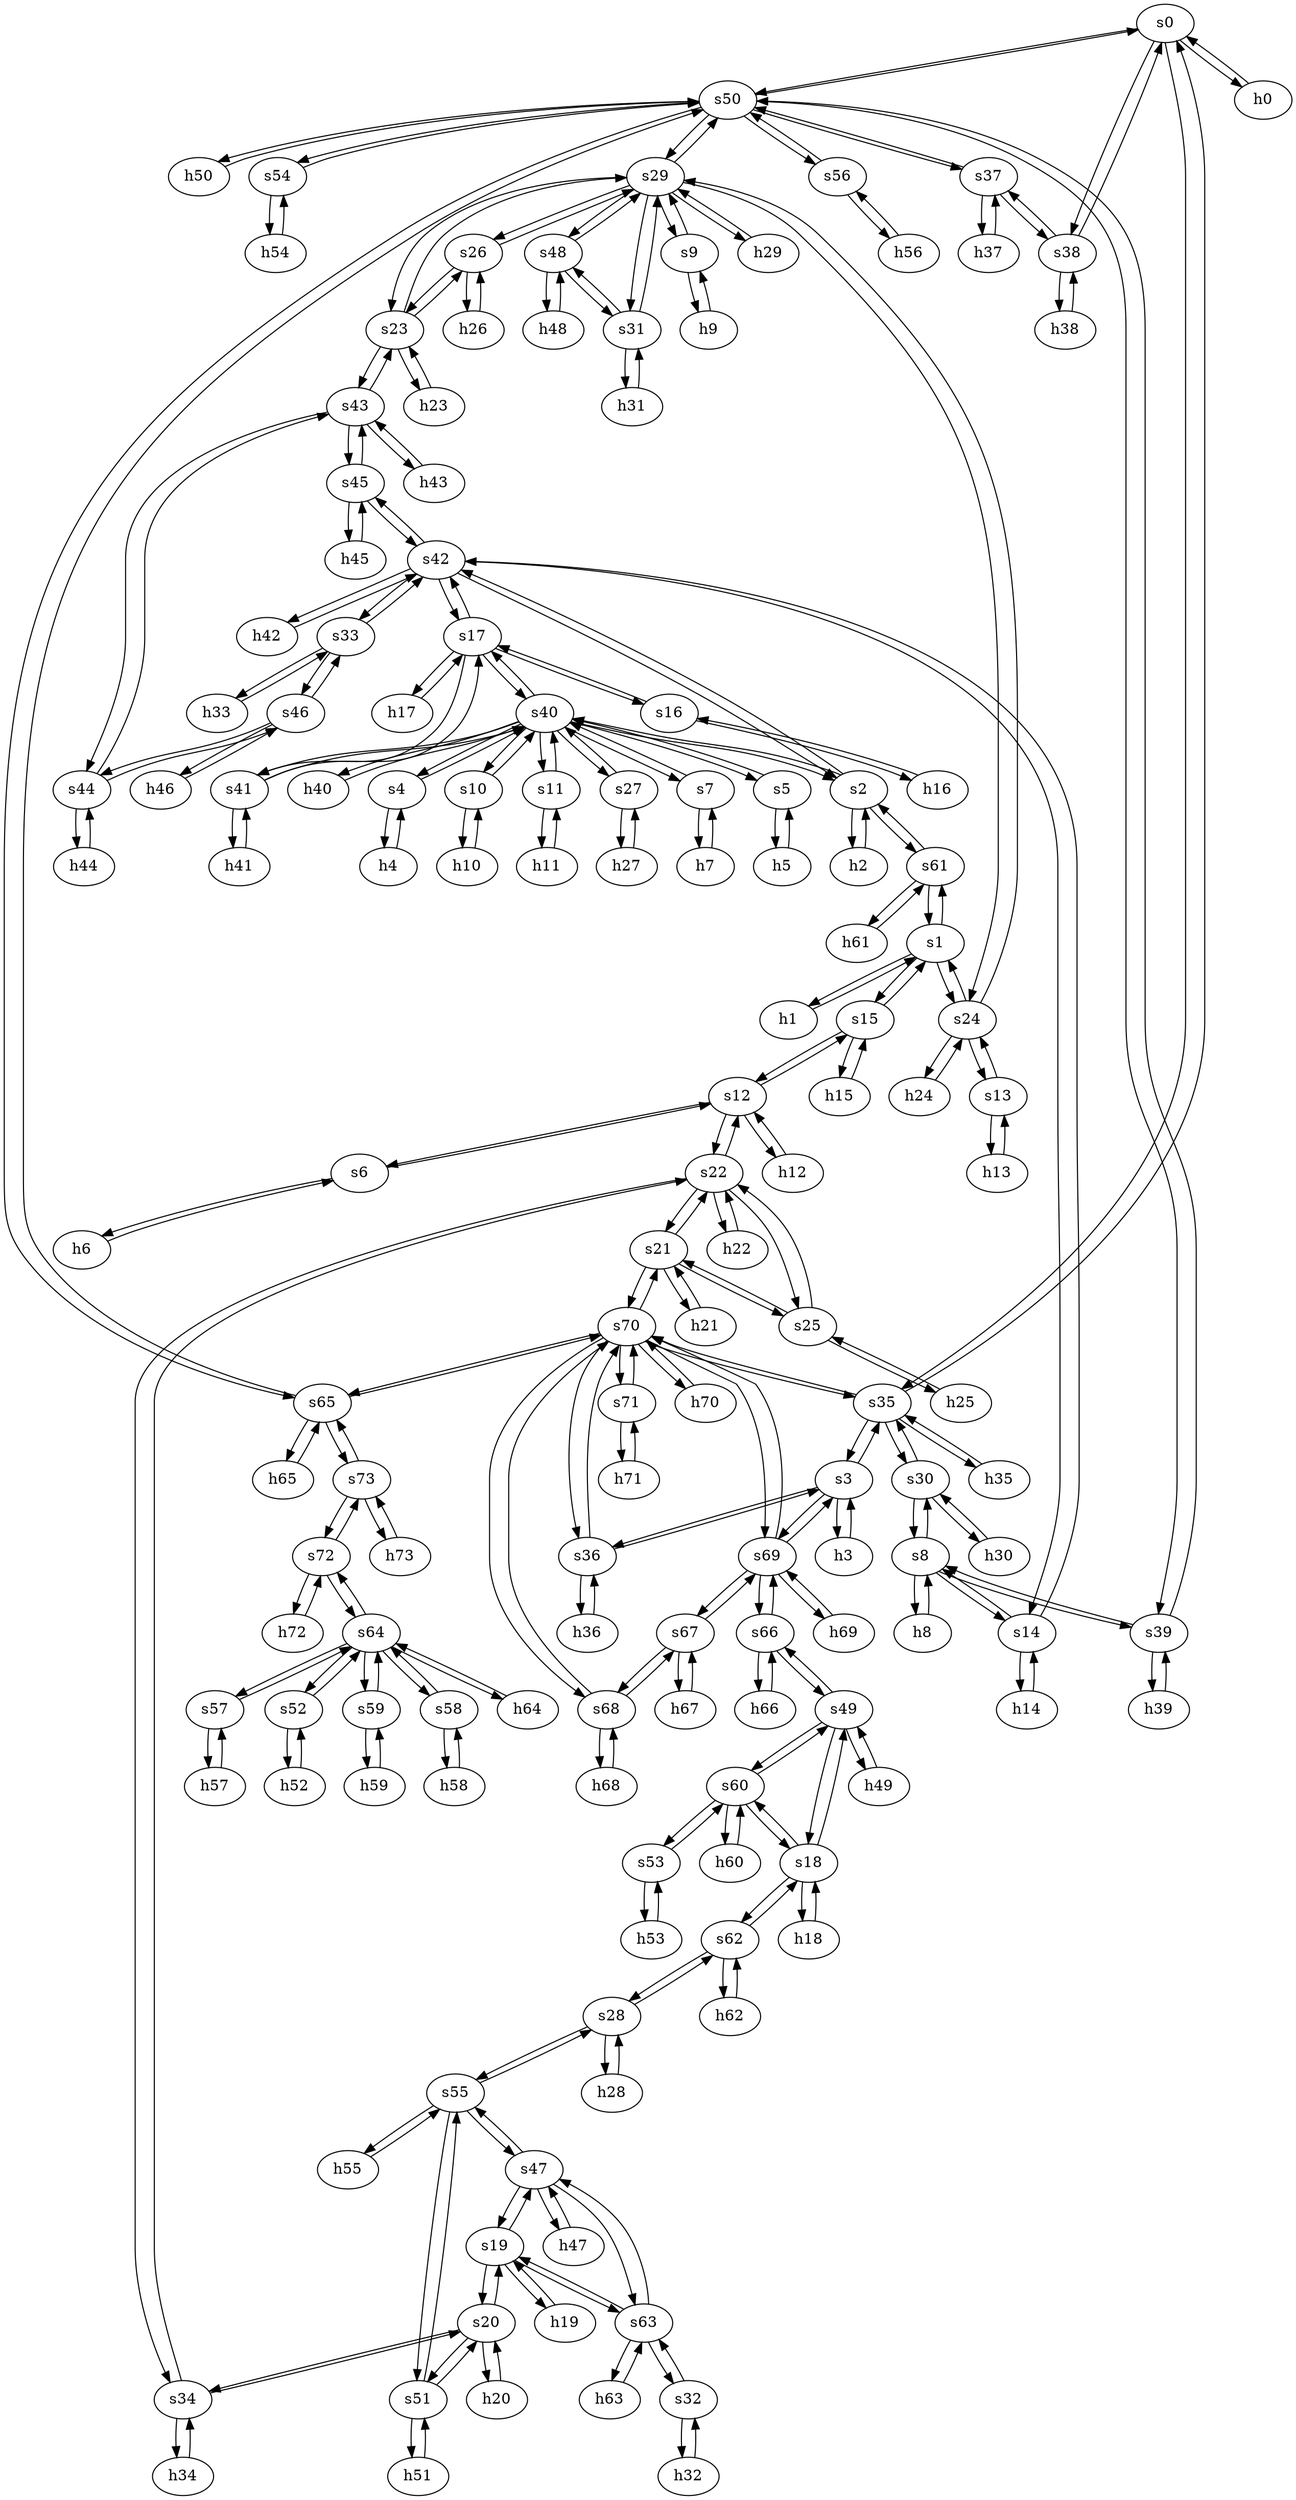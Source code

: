 strict digraph SWITCH {
	s0	 [id=0,
		type=switch];
	s50	 [id=50,
		type=switch];
	s0 -> s50	 [capacity="1Gbps",
		cost=1,
		dst_port=2,
		src_port=2];
	s35	 [id=35,
		type=switch];
	s0 -> s35	 [capacity="1Gbps",
		cost=1,
		dst_port=2,
		src_port=3];
	h0	 [ip="111.0.0.0",
		mac="00:00:00:00:0:0",
		type=host];
	s0 -> h0	 [capacity="1Gbps",
		cost=1,
		dst_port=1,
		src_port=1];
	s38	 [id=38,
		type=switch];
	s0 -> s38	 [capacity="1Gbps",
		cost=1,
		dst_port=2,
		src_port=4];
	s7	 [id=7,
		type=switch];
	h7	 [ip="111.0.7.7",
		mac="00:00:00:00:7:7",
		type=host];
	s7 -> h7	 [capacity="1Gbps",
		cost=1,
		dst_port=1,
		src_port=1];
	s40	 [id=40,
		type=switch];
	s7 -> s40	 [capacity="1Gbps",
		cost=1,
		dst_port=5,
		src_port=2];
	h20	 [ip="111.0.20.20",
		mac="00:00:00:00:20:20",
		type=host];
	s20	 [id=20,
		type=switch];
	h20 -> s20	 [capacity="1Gbps",
		cost=1,
		dst_port=1,
		src_port=1];
	h47	 [ip="111.0.47.47",
		mac="00:00:00:00:47:47",
		type=host];
	s47	 [id=47,
		type=switch];
	h47 -> s47	 [capacity="1Gbps",
		cost=1,
		dst_port=1,
		src_port=1];
	h46	 [ip="111.0.46.46",
		mac="00:00:00:00:46:46",
		type=host];
	s46	 [id=46,
		type=switch];
	h46 -> s46	 [capacity="1Gbps",
		cost=1,
		dst_port=1,
		src_port=1];
	h45	 [ip="111.0.45.45",
		mac="00:00:00:00:45:45",
		type=host];
	s45	 [id=45,
		type=switch];
	h45 -> s45	 [capacity="1Gbps",
		cost=1,
		dst_port=1,
		src_port=1];
	h44	 [ip="111.0.44.44",
		mac="00:00:00:00:44:44",
		type=host];
	s44	 [id=44,
		type=switch];
	h44 -> s44	 [capacity="1Gbps",
		cost=1,
		dst_port=1,
		src_port=1];
	h43	 [ip="111.0.43.43",
		mac="00:00:00:00:43:43",
		type=host];
	s43	 [id=43,
		type=switch];
	h43 -> s43	 [capacity="1Gbps",
		cost=1,
		dst_port=1,
		src_port=1];
	s5	 [id=5,
		type=switch];
	s5 -> s40	 [capacity="1Gbps",
		cost=1,
		dst_port=4,
		src_port=2];
	h5	 [ip="111.0.5.5",
		mac="00:00:00:00:5:5",
		type=host];
	s5 -> h5	 [capacity="1Gbps",
		cost=1,
		dst_port=1,
		src_port=1];
	h41	 [ip="111.0.41.41",
		mac="00:00:00:00:41:41",
		type=host];
	s41	 [id=41,
		type=switch];
	h41 -> s41	 [capacity="1Gbps",
		cost=1,
		dst_port=1,
		src_port=1];
	h40	 [ip="111.0.40.40",
		mac="00:00:00:00:40:40",
		type=host];
	h40 -> s40	 [capacity="1Gbps",
		cost=1,
		dst_port=1,
		src_port=1];
	s4	 [id=4,
		type=switch];
	s4 -> s40	 [capacity="1Gbps",
		cost=1,
		dst_port=3,
		src_port=2];
	h4	 [ip="111.0.4.4",
		mac="00:00:00:00:4:4",
		type=host];
	s4 -> h4	 [capacity="1Gbps",
		cost=1,
		dst_port=1,
		src_port=1];
	h49	 [ip="111.0.49.49",
		mac="00:00:00:00:49:49",
		type=host];
	s49	 [id=49,
		type=switch];
	h49 -> s49	 [capacity="1Gbps",
		cost=1,
		dst_port=1,
		src_port=1];
	h48	 [ip="111.0.48.48",
		mac="00:00:00:00:48:48",
		type=host];
	s48	 [id=48,
		type=switch];
	h48 -> s48	 [capacity="1Gbps",
		cost=1,
		dst_port=1,
		src_port=1];
	s57	 [id=57,
		type=switch];
	s64	 [id=64,
		type=switch];
	s57 -> s64	 [capacity="1Gbps",
		cost=1,
		dst_port=3,
		src_port=2];
	h57	 [ip="111.0.57.57",
		mac="00:00:00:00:57:57",
		type=host];
	s57 -> h57	 [capacity="1Gbps",
		cost=1,
		dst_port=1,
		src_port=1];
	s56	 [id=56,
		type=switch];
	s56 -> s50	 [capacity="1Gbps",
		cost=1,
		dst_port=8,
		src_port=2];
	h56	 [ip="111.0.56.56",
		mac="00:00:00:00:56:56",
		type=host];
	s56 -> h56	 [capacity="1Gbps",
		cost=1,
		dst_port=1,
		src_port=1];
	s55	 [id=55,
		type=switch];
	s55 -> s47	 [capacity="1Gbps",
		cost=1,
		dst_port=3,
		src_port=3];
	s51	 [id=51,
		type=switch];
	s55 -> s51	 [capacity="1Gbps",
		cost=1,
		dst_port=3,
		src_port=4];
	h55	 [ip="111.0.55.55",
		mac="00:00:00:00:55:55",
		type=host];
	s55 -> h55	 [capacity="1Gbps",
		cost=1,
		dst_port=1,
		src_port=1];
	s28	 [id=28,
		type=switch];
	s55 -> s28	 [capacity="1Gbps",
		cost=1,
		dst_port=3,
		src_port=2];
	s54	 [id=54,
		type=switch];
	s54 -> s50	 [capacity="1Gbps",
		cost=1,
		dst_port=7,
		src_port=2];
	h54	 [ip="111.0.54.54",
		mac="00:00:00:00:54:54",
		type=host];
	s54 -> h54	 [capacity="1Gbps",
		cost=1,
		dst_port=1,
		src_port=1];
	s53	 [id=53,
		type=switch];
	s60	 [id=60,
		type=switch];
	s53 -> s60	 [capacity="1Gbps",
		cost=1,
		dst_port=4,
		src_port=2];
	h53	 [ip="111.0.53.53",
		mac="00:00:00:00:53:53",
		type=host];
	s53 -> h53	 [capacity="1Gbps",
		cost=1,
		dst_port=1,
		src_port=1];
	s52	 [id=52,
		type=switch];
	s52 -> s64	 [capacity="1Gbps",
		cost=1,
		dst_port=2,
		src_port=2];
	h52	 [ip="111.0.52.52",
		mac="00:00:00:00:52:52",
		type=host];
	s52 -> h52	 [capacity="1Gbps",
		cost=1,
		dst_port=1,
		src_port=1];
	s51 -> s20	 [capacity="1Gbps",
		cost=1,
		dst_port=3,
		src_port=2];
	h51	 [ip="111.0.51.51",
		mac="00:00:00:00:51:51",
		type=host];
	s51 -> h51	 [capacity="1Gbps",
		cost=1,
		dst_port=1,
		src_port=1];
	s51 -> s55	 [capacity="1Gbps",
		cost=1,
		dst_port=4,
		src_port=3];
	s29	 [id=29,
		type=switch];
	s50 -> s29	 [capacity="1Gbps",
		cost=1,
		dst_port=7,
		src_port=3];
	h50	 [ip="111.0.50.50",
		mac="00:00:00:00:50:50",
		type=host];
	s50 -> h50	 [capacity="1Gbps",
		cost=1,
		dst_port=1,
		src_port=1];
	s65	 [id=65,
		type=switch];
	s50 -> s65	 [capacity="1Gbps",
		cost=1,
		dst_port=2,
		src_port=6];
	s39	 [id=39,
		type=switch];
	s50 -> s39	 [capacity="1Gbps",
		cost=1,
		dst_port=3,
		src_port=5];
	s50 -> s54	 [capacity="1Gbps",
		cost=1,
		dst_port=2,
		src_port=7];
	s37	 [id=37,
		type=switch];
	s50 -> s37	 [capacity="1Gbps",
		cost=1,
		dst_port=2,
		src_port=4];
	s50 -> s0	 [capacity="1Gbps",
		cost=1,
		dst_port=2,
		src_port=2];
	s50 -> s56	 [capacity="1Gbps",
		cost=1,
		dst_port=2,
		src_port=8];
	s59	 [id=59,
		type=switch];
	s59 -> s64	 [capacity="1Gbps",
		cost=1,
		dst_port=5,
		src_port=2];
	h59	 [ip="111.0.59.59",
		mac="00:00:00:00:59:59",
		type=host];
	s59 -> h59	 [capacity="1Gbps",
		cost=1,
		dst_port=1,
		src_port=1];
	s58	 [id=58,
		type=switch];
	s58 -> s64	 [capacity="1Gbps",
		cost=1,
		dst_port=4,
		src_port=2];
	h58	 [ip="111.0.58.58",
		mac="00:00:00:00:58:58",
		type=host];
	s58 -> h58	 [capacity="1Gbps",
		cost=1,
		dst_port=1,
		src_port=1];
	h54 -> s54	 [capacity="1Gbps",
		cost=1,
		dst_port=1,
		src_port=1];
	h55 -> s55	 [capacity="1Gbps",
		cost=1,
		dst_port=1,
		src_port=1];
	h56 -> s56	 [capacity="1Gbps",
		cost=1,
		dst_port=1,
		src_port=1];
	h57 -> s57	 [capacity="1Gbps",
		cost=1,
		dst_port=1,
		src_port=1];
	h50 -> s50	 [capacity="1Gbps",
		cost=1,
		dst_port=1,
		src_port=1];
	h51 -> s51	 [capacity="1Gbps",
		cost=1,
		dst_port=1,
		src_port=1];
	h52 -> s52	 [capacity="1Gbps",
		cost=1,
		dst_port=1,
		src_port=1];
	h53 -> s53	 [capacity="1Gbps",
		cost=1,
		dst_port=1,
		src_port=1];
	h58 -> s58	 [capacity="1Gbps",
		cost=1,
		dst_port=1,
		src_port=1];
	h59 -> s59	 [capacity="1Gbps",
		cost=1,
		dst_port=1,
		src_port=1];
	s44 -> h44	 [capacity="1Gbps",
		cost=1,
		dst_port=1,
		src_port=1];
	s44 -> s46	 [capacity="1Gbps",
		cost=1,
		dst_port=3,
		src_port=3];
	s44 -> s43	 [capacity="1Gbps",
		cost=1,
		dst_port=3,
		src_port=2];
	h24	 [ip="111.0.24.24",
		mac="00:00:00:00:24:24",
		type=host];
	s24	 [id=24,
		type=switch];
	h24 -> s24	 [capacity="1Gbps",
		cost=1,
		dst_port=1,
		src_port=1];
	s46 -> s44	 [capacity="1Gbps",
		cost=1,
		dst_port=3,
		src_port=3];
	s33	 [id=33,
		type=switch];
	s46 -> s33	 [capacity="1Gbps",
		cost=1,
		dst_port=3,
		src_port=2];
	s46 -> h46	 [capacity="1Gbps",
		cost=1,
		dst_port=1,
		src_port=1];
	s47 -> h47	 [capacity="1Gbps",
		cost=1,
		dst_port=1,
		src_port=1];
	s63	 [id=63,
		type=switch];
	s47 -> s63	 [capacity="1Gbps",
		cost=1,
		dst_port=4,
		src_port=4];
	s19	 [id=19,
		type=switch];
	s47 -> s19	 [capacity="1Gbps",
		cost=1,
		dst_port=4,
		src_port=2];
	s47 -> s55	 [capacity="1Gbps",
		cost=1,
		dst_port=3,
		src_port=3];
	s10	 [id=10,
		type=switch];
	s40 -> s10	 [capacity="1Gbps",
		cost=1,
		dst_port=2,
		src_port=6];
	s40 -> s4	 [capacity="1Gbps",
		cost=1,
		dst_port=2,
		src_port=3];
	s17	 [id=17,
		type=switch];
	s40 -> s17	 [capacity="1Gbps",
		cost=1,
		dst_port=3,
		src_port=8];
	s11	 [id=11,
		type=switch];
	s40 -> s11	 [capacity="1Gbps",
		cost=1,
		dst_port=2,
		src_port=7];
	s40 -> s5	 [capacity="1Gbps",
		cost=1,
		dst_port=2,
		src_port=4];
	s40 -> s41	 [capacity="1Gbps",
		cost=1,
		dst_port=3,
		src_port=10];
	s27	 [id=27,
		type=switch];
	s40 -> s27	 [capacity="1Gbps",
		cost=1,
		dst_port=2,
		src_port=9];
	s2	 [id=2,
		type=switch];
	s40 -> s2	 [capacity="1Gbps",
		cost=1,
		dst_port=2,
		src_port=2];
	s40 -> s7	 [capacity="1Gbps",
		cost=1,
		dst_port=2,
		src_port=5];
	s40 -> h40	 [capacity="1Gbps",
		cost=1,
		dst_port=1,
		src_port=1];
	s41 -> h41	 [capacity="1Gbps",
		cost=1,
		dst_port=1,
		src_port=1];
	s41 -> s17	 [capacity="1Gbps",
		cost=1,
		dst_port=5,
		src_port=2];
	s41 -> s40	 [capacity="1Gbps",
		cost=1,
		dst_port=10,
		src_port=3];
	s42	 [id=42,
		type=switch];
	s42 -> s33	 [capacity="1Gbps",
		cost=1,
		dst_port=2,
		src_port=5];
	s42 -> s45	 [capacity="1Gbps",
		cost=1,
		dst_port=2,
		src_port=6];
	s42 -> s17	 [capacity="1Gbps",
		cost=1,
		dst_port=4,
		src_port=4];
	s14	 [id=14,
		type=switch];
	s42 -> s14	 [capacity="1Gbps",
		cost=1,
		dst_port=3,
		src_port=3];
	s42 -> s2	 [capacity="1Gbps",
		cost=1,
		dst_port=3,
		src_port=2];
	h42	 [ip="111.0.42.42",
		mac="00:00:00:00:42:42",
		type=host];
	s42 -> h42	 [capacity="1Gbps",
		cost=1,
		dst_port=1,
		src_port=1];
	s43 -> s44	 [capacity="1Gbps",
		cost=1,
		dst_port=2,
		src_port=3];
	s43 -> s45	 [capacity="1Gbps",
		cost=1,
		dst_port=3,
		src_port=4];
	s23	 [id=23,
		type=switch];
	s43 -> s23	 [capacity="1Gbps",
		cost=1,
		dst_port=3,
		src_port=2];
	s43 -> h43	 [capacity="1Gbps",
		cost=1,
		dst_port=1,
		src_port=1];
	s48 -> s29	 [capacity="1Gbps",
		cost=1,
		dst_port=6,
		src_port=2];
	s31	 [id=31,
		type=switch];
	s48 -> s31	 [capacity="1Gbps",
		cost=1,
		dst_port=3,
		src_port=3];
	s48 -> h48	 [capacity="1Gbps",
		cost=1,
		dst_port=1,
		src_port=1];
	s18	 [id=18,
		type=switch];
	s49 -> s18	 [capacity="1Gbps",
		cost=1,
		dst_port=2,
		src_port=2];
	s66	 [id=66,
		type=switch];
	s49 -> s66	 [capacity="1Gbps",
		cost=1,
		dst_port=2,
		src_port=4];
	s49 -> s60	 [capacity="1Gbps",
		cost=1,
		dst_port=3,
		src_port=3];
	s49 -> h49	 [capacity="1Gbps",
		cost=1,
		dst_port=1,
		src_port=1];
	h42 -> s42	 [capacity="1Gbps",
		cost=1,
		dst_port=1,
		src_port=1];
	h69	 [ip="111.0.69.69",
		mac="00:00:00:00:69:69",
		type=host];
	s69	 [id=69,
		type=switch];
	h69 -> s69	 [capacity="1Gbps",
		cost=1,
		dst_port=1,
		src_port=1];
	h68	 [ip="111.0.68.68",
		mac="00:00:00:00:68:68",
		type=host];
	s68	 [id=68,
		type=switch];
	h68 -> s68	 [capacity="1Gbps",
		cost=1,
		dst_port=1,
		src_port=1];
	h61	 [ip="111.0.61.61",
		mac="00:00:00:00:61:61",
		type=host];
	s61	 [id=61,
		type=switch];
	h61 -> s61	 [capacity="1Gbps",
		cost=1,
		dst_port=1,
		src_port=1];
	h60	 [ip="111.0.60.60",
		mac="00:00:00:00:60:60",
		type=host];
	h60 -> s60	 [capacity="1Gbps",
		cost=1,
		dst_port=1,
		src_port=1];
	h63	 [ip="111.0.63.63",
		mac="00:00:00:00:63:63",
		type=host];
	h63 -> s63	 [capacity="1Gbps",
		cost=1,
		dst_port=1,
		src_port=1];
	h62	 [ip="111.0.62.62",
		mac="00:00:00:00:62:62",
		type=host];
	s62	 [id=62,
		type=switch];
	h62 -> s62	 [capacity="1Gbps",
		cost=1,
		dst_port=1,
		src_port=1];
	h65	 [ip="111.0.65.65",
		mac="00:00:00:00:65:65",
		type=host];
	h65 -> s65	 [capacity="1Gbps",
		cost=1,
		dst_port=1,
		src_port=1];
	h64	 [ip="111.0.64.64",
		mac="00:00:00:00:64:64",
		type=host];
	h64 -> s64	 [capacity="1Gbps",
		cost=1,
		dst_port=1,
		src_port=1];
	h67	 [ip="111.0.67.67",
		mac="00:00:00:00:67:67",
		type=host];
	s67	 [id=67,
		type=switch];
	h67 -> s67	 [capacity="1Gbps",
		cost=1,
		dst_port=1,
		src_port=1];
	h66	 [ip="111.0.66.66",
		mac="00:00:00:00:66:66",
		type=host];
	h66 -> s66	 [capacity="1Gbps",
		cost=1,
		dst_port=1,
		src_port=1];
	s45 -> h45	 [capacity="1Gbps",
		cost=1,
		dst_port=1,
		src_port=1];
	s45 -> s43	 [capacity="1Gbps",
		cost=1,
		dst_port=4,
		src_port=3];
	s45 -> s42	 [capacity="1Gbps",
		cost=1,
		dst_port=6,
		src_port=2];
	s71	 [id=71,
		type=switch];
	s70	 [id=70,
		type=switch];
	s71 -> s70	 [capacity="1Gbps",
		cost=1,
		dst_port=8,
		src_port=2];
	h71	 [ip="111.0.71.71",
		mac="00:00:00:00:71:71",
		type=host];
	s71 -> h71	 [capacity="1Gbps",
		cost=1,
		dst_port=1,
		src_port=1];
	s70 -> s68	 [capacity="1Gbps",
		cost=1,
		dst_port=3,
		src_port=6];
	s70 -> s71	 [capacity="1Gbps",
		cost=1,
		dst_port=2,
		src_port=8];
	s70 -> s69	 [capacity="1Gbps",
		cost=1,
		dst_port=5,
		src_port=7];
	s70 -> s65	 [capacity="1Gbps",
		cost=1,
		dst_port=4,
		src_port=5];
	s70 -> s35	 [capacity="1Gbps",
		cost=1,
		dst_port=5,
		src_port=3];
	s36	 [id=36,
		type=switch];
	s70 -> s36	 [capacity="1Gbps",
		cost=1,
		dst_port=3,
		src_port=4];
	s21	 [id=21,
		type=switch];
	s70 -> s21	 [capacity="1Gbps",
		cost=1,
		dst_port=4,
		src_port=2];
	h70	 [ip="111.0.70.70",
		mac="00:00:00:00:70:70",
		type=host];
	s70 -> h70	 [capacity="1Gbps",
		cost=1,
		dst_port=1,
		src_port=1];
	s73	 [id=73,
		type=switch];
	h73	 [ip="111.0.73.73",
		mac="00:00:00:00:73:73",
		type=host];
	s73 -> h73	 [capacity="1Gbps",
		cost=1,
		dst_port=1,
		src_port=1];
	s73 -> s65	 [capacity="1Gbps",
		cost=1,
		dst_port=3,
		src_port=2];
	s72	 [id=72,
		type=switch];
	s73 -> s72	 [capacity="1Gbps",
		cost=1,
		dst_port=3,
		src_port=3];
	s72 -> s64	 [capacity="1Gbps",
		cost=1,
		dst_port=6,
		src_port=2];
	s72 -> s73	 [capacity="1Gbps",
		cost=1,
		dst_port=3,
		src_port=3];
	h72	 [ip="111.0.72.72",
		mac="00:00:00:00:72:72",
		type=host];
	s72 -> h72	 [capacity="1Gbps",
		cost=1,
		dst_port=1,
		src_port=1];
	s19 -> s63	 [capacity="1Gbps",
		cost=1,
		dst_port=2,
		src_port=2];
	s19 -> s47	 [capacity="1Gbps",
		cost=1,
		dst_port=2,
		src_port=4];
	h19	 [ip="111.0.19.19",
		mac="00:00:00:00:19:19",
		type=host];
	s19 -> h19	 [capacity="1Gbps",
		cost=1,
		dst_port=1,
		src_port=1];
	s19 -> s20	 [capacity="1Gbps",
		cost=1,
		dst_port=2,
		src_port=3];
	s18 -> s62	 [capacity="1Gbps",
		cost=1,
		dst_port=2,
		src_port=4];
	s18 -> s49	 [capacity="1Gbps",
		cost=1,
		dst_port=2,
		src_port=2];
	s18 -> s60	 [capacity="1Gbps",
		cost=1,
		dst_port=2,
		src_port=3];
	h18	 [ip="111.0.18.18",
		mac="00:00:00:00:18:18",
		type=host];
	s18 -> h18	 [capacity="1Gbps",
		cost=1,
		dst_port=1,
		src_port=1];
	s13	 [id=13,
		type=switch];
	s13 -> s24	 [capacity="1Gbps",
		cost=1,
		dst_port=3,
		src_port=2];
	h13	 [ip="111.0.13.13",
		mac="00:00:00:00:13:13",
		type=host];
	s13 -> h13	 [capacity="1Gbps",
		cost=1,
		dst_port=1,
		src_port=1];
	s12	 [id=12,
		type=switch];
	s15	 [id=15,
		type=switch];
	s12 -> s15	 [capacity="1Gbps",
		cost=1,
		dst_port=3,
		src_port=4];
	s22	 [id=22,
		type=switch];
	s12 -> s22	 [capacity="1Gbps",
		cost=1,
		dst_port=2,
		src_port=3];
	s6	 [id=6,
		type=switch];
	s12 -> s6	 [capacity="1Gbps",
		cost=1,
		dst_port=2,
		src_port=2];
	h12	 [ip="111.0.12.12",
		mac="00:00:00:00:12:12",
		type=host];
	s12 -> h12	 [capacity="1Gbps",
		cost=1,
		dst_port=1,
		src_port=1];
	s11 -> s40	 [capacity="1Gbps",
		cost=1,
		dst_port=7,
		src_port=2];
	h11	 [ip="111.0.11.11",
		mac="00:00:00:00:11:11",
		type=host];
	s11 -> h11	 [capacity="1Gbps",
		cost=1,
		dst_port=1,
		src_port=1];
	h10	 [ip="111.0.10.10",
		mac="00:00:00:00:10:10",
		type=host];
	s10 -> h10	 [capacity="1Gbps",
		cost=1,
		dst_port=1,
		src_port=1];
	s10 -> s40	 [capacity="1Gbps",
		cost=1,
		dst_port=6,
		src_port=2];
	s17 -> s41	 [capacity="1Gbps",
		cost=1,
		dst_port=2,
		src_port=5];
	s17 -> s40	 [capacity="1Gbps",
		cost=1,
		dst_port=8,
		src_port=3];
	s17 -> s42	 [capacity="1Gbps",
		cost=1,
		dst_port=4,
		src_port=4];
	s16	 [id=16,
		type=switch];
	s17 -> s16	 [capacity="1Gbps",
		cost=1,
		dst_port=2,
		src_port=2];
	h17	 [ip="111.0.17.17",
		mac="00:00:00:00:17:17",
		type=host];
	s17 -> h17	 [capacity="1Gbps",
		cost=1,
		dst_port=1,
		src_port=1];
	s16 -> s17	 [capacity="1Gbps",
		cost=1,
		dst_port=2,
		src_port=2];
	h16	 [ip="111.0.16.16",
		mac="00:00:00:00:16:16",
		type=host];
	s16 -> h16	 [capacity="1Gbps",
		cost=1,
		dst_port=1,
		src_port=1];
	s15 -> s12	 [capacity="1Gbps",
		cost=1,
		dst_port=4,
		src_port=3];
	h15	 [ip="111.0.15.15",
		mac="00:00:00:00:15:15",
		type=host];
	s15 -> h15	 [capacity="1Gbps",
		cost=1,
		dst_port=1,
		src_port=1];
	s1	 [id=1,
		type=switch];
	s15 -> s1	 [capacity="1Gbps",
		cost=1,
		dst_port=4,
		src_port=2];
	s8	 [id=8,
		type=switch];
	s14 -> s8	 [capacity="1Gbps",
		cost=1,
		dst_port=2,
		src_port=2];
	s14 -> s42	 [capacity="1Gbps",
		cost=1,
		dst_port=3,
		src_port=3];
	h14	 [ip="111.0.14.14",
		mac="00:00:00:00:14:14",
		type=host];
	s14 -> h14	 [capacity="1Gbps",
		cost=1,
		dst_port=1,
		src_port=1];
	h72 -> s72	 [capacity="1Gbps",
		cost=1,
		dst_port=1,
		src_port=1];
	h73 -> s73	 [capacity="1Gbps",
		cost=1,
		dst_port=1,
		src_port=1];
	h70 -> s70	 [capacity="1Gbps",
		cost=1,
		dst_port=1,
		src_port=1];
	h71 -> s71	 [capacity="1Gbps",
		cost=1,
		dst_port=1,
		src_port=1];
	s68 -> h68	 [capacity="1Gbps",
		cost=1,
		dst_port=1,
		src_port=1];
	s68 -> s67	 [capacity="1Gbps",
		cost=1,
		dst_port=2,
		src_port=2];
	s68 -> s70	 [capacity="1Gbps",
		cost=1,
		dst_port=6,
		src_port=3];
	s3	 [id=3,
		type=switch];
	s69 -> s3	 [capacity="1Gbps",
		cost=1,
		dst_port=4,
		src_port=2];
	s69 -> s66	 [capacity="1Gbps",
		cost=1,
		dst_port=3,
		src_port=3];
	s69 -> s67	 [capacity="1Gbps",
		cost=1,
		dst_port=3,
		src_port=4];
	s69 -> s70	 [capacity="1Gbps",
		cost=1,
		dst_port=7,
		src_port=5];
	s69 -> h69	 [capacity="1Gbps",
		cost=1,
		dst_port=1,
		src_port=1];
	s66 -> s69	 [capacity="1Gbps",
		cost=1,
		dst_port=3,
		src_port=3];
	s66 -> s49	 [capacity="1Gbps",
		cost=1,
		dst_port=4,
		src_port=2];
	s66 -> h66	 [capacity="1Gbps",
		cost=1,
		dst_port=1,
		src_port=1];
	s67 -> s68	 [capacity="1Gbps",
		cost=1,
		dst_port=2,
		src_port=2];
	s67 -> s69	 [capacity="1Gbps",
		cost=1,
		dst_port=4,
		src_port=3];
	s67 -> h67	 [capacity="1Gbps",
		cost=1,
		dst_port=1,
		src_port=1];
	s64 -> s59	 [capacity="1Gbps",
		cost=1,
		dst_port=2,
		src_port=5];
	s64 -> s72	 [capacity="1Gbps",
		cost=1,
		dst_port=2,
		src_port=6];
	s64 -> s57	 [capacity="1Gbps",
		cost=1,
		dst_port=2,
		src_port=3];
	s64 -> s52	 [capacity="1Gbps",
		cost=1,
		dst_port=2,
		src_port=2];
	s64 -> s58	 [capacity="1Gbps",
		cost=1,
		dst_port=2,
		src_port=4];
	s64 -> h64	 [capacity="1Gbps",
		cost=1,
		dst_port=1,
		src_port=1];
	s65 -> s50	 [capacity="1Gbps",
		cost=1,
		dst_port=6,
		src_port=2];
	s65 -> h65	 [capacity="1Gbps",
		cost=1,
		dst_port=1,
		src_port=1];
	s65 -> s73	 [capacity="1Gbps",
		cost=1,
		dst_port=2,
		src_port=3];
	s65 -> s70	 [capacity="1Gbps",
		cost=1,
		dst_port=5,
		src_port=4];
	s62 -> s18	 [capacity="1Gbps",
		cost=1,
		dst_port=4,
		src_port=2];
	s62 -> h62	 [capacity="1Gbps",
		cost=1,
		dst_port=1,
		src_port=1];
	s62 -> s28	 [capacity="1Gbps",
		cost=1,
		dst_port=2,
		src_port=3];
	s32	 [id=32,
		type=switch];
	s63 -> s32	 [capacity="1Gbps",
		cost=1,
		dst_port=2,
		src_port=3];
	s63 -> s47	 [capacity="1Gbps",
		cost=1,
		dst_port=4,
		src_port=4];
	s63 -> h63	 [capacity="1Gbps",
		cost=1,
		dst_port=1,
		src_port=1];
	s63 -> s19	 [capacity="1Gbps",
		cost=1,
		dst_port=2,
		src_port=2];
	s60 -> s18	 [capacity="1Gbps",
		cost=1,
		dst_port=3,
		src_port=2];
	s60 -> s53	 [capacity="1Gbps",
		cost=1,
		dst_port=2,
		src_port=4];
	s60 -> s49	 [capacity="1Gbps",
		cost=1,
		dst_port=3,
		src_port=3];
	s60 -> h60	 [capacity="1Gbps",
		cost=1,
		dst_port=1,
		src_port=1];
	s61 -> s1	 [capacity="1Gbps",
		cost=1,
		dst_port=3,
		src_port=2];
	s61 -> s2	 [capacity="1Gbps",
		cost=1,
		dst_port=4,
		src_port=3];
	s61 -> h61	 [capacity="1Gbps",
		cost=1,
		dst_port=1,
		src_port=1];
	h8	 [ip="111.0.8.8",
		mac="00:00:00:00:8:8",
		type=host];
	h8 -> s8	 [capacity="1Gbps",
		cost=1,
		dst_port=1,
		src_port=1];
	h9	 [ip="111.0.9.9",
		mac="00:00:00:00:9:9",
		type=host];
	s9	 [id=9,
		type=switch];
	h9 -> s9	 [capacity="1Gbps",
		cost=1,
		dst_port=1,
		src_port=1];
	h2	 [ip="111.0.2.2",
		mac="00:00:00:00:2:2",
		type=host];
	h2 -> s2	 [capacity="1Gbps",
		cost=1,
		dst_port=1,
		src_port=1];
	h3	 [ip="111.0.3.3",
		mac="00:00:00:00:3:3",
		type=host];
	h3 -> s3	 [capacity="1Gbps",
		cost=1,
		dst_port=1,
		src_port=1];
	h0 -> s0	 [capacity="1Gbps",
		cost=1,
		dst_port=1,
		src_port=1];
	h1	 [ip="111.0.1.1",
		mac="00:00:00:00:1:1",
		type=host];
	h1 -> s1	 [capacity="1Gbps",
		cost=1,
		dst_port=1,
		src_port=1];
	h6	 [ip="111.0.6.6",
		mac="00:00:00:00:6:6",
		type=host];
	h6 -> s6	 [capacity="1Gbps",
		cost=1,
		dst_port=1,
		src_port=1];
	h7 -> s7	 [capacity="1Gbps",
		cost=1,
		dst_port=1,
		src_port=1];
	h4 -> s4	 [capacity="1Gbps",
		cost=1,
		dst_port=1,
		src_port=1];
	h5 -> s5	 [capacity="1Gbps",
		cost=1,
		dst_port=1,
		src_port=1];
	h39	 [ip="111.0.39.39",
		mac="00:00:00:00:39:39",
		type=host];
	s39 -> h39	 [capacity="1Gbps",
		cost=1,
		dst_port=1,
		src_port=1];
	s39 -> s8	 [capacity="1Gbps",
		cost=1,
		dst_port=4,
		src_port=2];
	s39 -> s50	 [capacity="1Gbps",
		cost=1,
		dst_port=5,
		src_port=3];
	s38 -> s37	 [capacity="1Gbps",
		cost=1,
		dst_port=3,
		src_port=3];
	s38 -> s0	 [capacity="1Gbps",
		cost=1,
		dst_port=4,
		src_port=2];
	h38	 [ip="111.0.38.38",
		mac="00:00:00:00:38:38",
		type=host];
	s38 -> h38	 [capacity="1Gbps",
		cost=1,
		dst_port=1,
		src_port=1];
	s35 -> s3	 [capacity="1Gbps",
		cost=1,
		dst_port=2,
		src_port=3];
	h35	 [ip="111.0.35.35",
		mac="00:00:00:00:35:35",
		type=host];
	s35 -> h35	 [capacity="1Gbps",
		cost=1,
		dst_port=1,
		src_port=1];
	s30	 [id=30,
		type=switch];
	s35 -> s30	 [capacity="1Gbps",
		cost=1,
		dst_port=3,
		src_port=4];
	s35 -> s0	 [capacity="1Gbps",
		cost=1,
		dst_port=3,
		src_port=2];
	s35 -> s70	 [capacity="1Gbps",
		cost=1,
		dst_port=3,
		src_port=5];
	s34	 [id=34,
		type=switch];
	s34 -> s22	 [capacity="1Gbps",
		cost=1,
		dst_port=5,
		src_port=3];
	h34	 [ip="111.0.34.34",
		mac="00:00:00:00:34:34",
		type=host];
	s34 -> h34	 [capacity="1Gbps",
		cost=1,
		dst_port=1,
		src_port=1];
	s34 -> s20	 [capacity="1Gbps",
		cost=1,
		dst_port=4,
		src_port=2];
	s37 -> s50	 [capacity="1Gbps",
		cost=1,
		dst_port=4,
		src_port=2];
	h37	 [ip="111.0.37.37",
		mac="00:00:00:00:37:37",
		type=host];
	s37 -> h37	 [capacity="1Gbps",
		cost=1,
		dst_port=1,
		src_port=1];
	s37 -> s38	 [capacity="1Gbps",
		cost=1,
		dst_port=3,
		src_port=3];
	s36 -> s3	 [capacity="1Gbps",
		cost=1,
		dst_port=3,
		src_port=2];
	s36 -> s70	 [capacity="1Gbps",
		cost=1,
		dst_port=4,
		src_port=3];
	h36	 [ip="111.0.36.36",
		mac="00:00:00:00:36:36",
		type=host];
	s36 -> h36	 [capacity="1Gbps",
		cost=1,
		dst_port=1,
		src_port=1];
	s31 -> s48	 [capacity="1Gbps",
		cost=1,
		dst_port=3,
		src_port=3];
	s31 -> s29	 [capacity="1Gbps",
		cost=1,
		dst_port=8,
		src_port=2];
	h31	 [ip="111.0.31.31",
		mac="00:00:00:00:31:31",
		type=host];
	s31 -> h31	 [capacity="1Gbps",
		cost=1,
		dst_port=1,
		src_port=1];
	s30 -> s8	 [capacity="1Gbps",
		cost=1,
		dst_port=3,
		src_port=2];
	h30	 [ip="111.0.30.30",
		mac="00:00:00:00:30:30",
		type=host];
	s30 -> h30	 [capacity="1Gbps",
		cost=1,
		dst_port=1,
		src_port=1];
	s30 -> s35	 [capacity="1Gbps",
		cost=1,
		dst_port=4,
		src_port=3];
	h33	 [ip="111.0.33.33",
		mac="00:00:00:00:33:33",
		type=host];
	s33 -> h33	 [capacity="1Gbps",
		cost=1,
		dst_port=1,
		src_port=1];
	s33 -> s46	 [capacity="1Gbps",
		cost=1,
		dst_port=2,
		src_port=3];
	s33 -> s42	 [capacity="1Gbps",
		cost=1,
		dst_port=5,
		src_port=2];
	s32 -> s63	 [capacity="1Gbps",
		cost=1,
		dst_port=3,
		src_port=2];
	h32	 [ip="111.0.32.32",
		mac="00:00:00:00:32:32",
		type=host];
	s32 -> h32	 [capacity="1Gbps",
		cost=1,
		dst_port=1,
		src_port=1];
	h18 -> s18	 [capacity="1Gbps",
		cost=1,
		dst_port=1,
		src_port=1];
	h19 -> s19	 [capacity="1Gbps",
		cost=1,
		dst_port=1,
		src_port=1];
	h10 -> s10	 [capacity="1Gbps",
		cost=1,
		dst_port=1,
		src_port=1];
	h11 -> s11	 [capacity="1Gbps",
		cost=1,
		dst_port=1,
		src_port=1];
	h12 -> s12	 [capacity="1Gbps",
		cost=1,
		dst_port=1,
		src_port=1];
	h13 -> s13	 [capacity="1Gbps",
		cost=1,
		dst_port=1,
		src_port=1];
	h14 -> s14	 [capacity="1Gbps",
		cost=1,
		dst_port=1,
		src_port=1];
	h15 -> s15	 [capacity="1Gbps",
		cost=1,
		dst_port=1,
		src_port=1];
	h16 -> s16	 [capacity="1Gbps",
		cost=1,
		dst_port=1,
		src_port=1];
	h17 -> s17	 [capacity="1Gbps",
		cost=1,
		dst_port=1,
		src_port=1];
	s9 -> h9	 [capacity="1Gbps",
		cost=1,
		dst_port=1,
		src_port=1];
	s9 -> s29	 [capacity="1Gbps",
		cost=1,
		dst_port=2,
		src_port=2];
	s8 -> s39	 [capacity="1Gbps",
		cost=1,
		dst_port=2,
		src_port=4];
	s8 -> h8	 [capacity="1Gbps",
		cost=1,
		dst_port=1,
		src_port=1];
	s8 -> s14	 [capacity="1Gbps",
		cost=1,
		dst_port=2,
		src_port=2];
	s8 -> s30	 [capacity="1Gbps",
		cost=1,
		dst_port=2,
		src_port=3];
	h29	 [ip="111.0.29.29",
		mac="00:00:00:00:29:29",
		type=host];
	h29 -> s29	 [capacity="1Gbps",
		cost=1,
		dst_port=1,
		src_port=1];
	h28	 [ip="111.0.28.28",
		mac="00:00:00:00:28:28",
		type=host];
	h28 -> s28	 [capacity="1Gbps",
		cost=1,
		dst_port=1,
		src_port=1];
	s26	 [id=26,
		type=switch];
	s23 -> s26	 [capacity="1Gbps",
		cost=1,
		dst_port=2,
		src_port=2];
	s23 -> s29	 [capacity="1Gbps",
		cost=1,
		dst_port=3,
		src_port=4];
	h23	 [ip="111.0.23.23",
		mac="00:00:00:00:23:23",
		type=host];
	s23 -> h23	 [capacity="1Gbps",
		cost=1,
		dst_port=1,
		src_port=1];
	s23 -> s43	 [capacity="1Gbps",
		cost=1,
		dst_port=2,
		src_port=3];
	s3 -> s69	 [capacity="1Gbps",
		cost=1,
		dst_port=2,
		src_port=4];
	s3 -> h3	 [capacity="1Gbps",
		cost=1,
		dst_port=1,
		src_port=1];
	s3 -> s35	 [capacity="1Gbps",
		cost=1,
		dst_port=3,
		src_port=2];
	s3 -> s36	 [capacity="1Gbps",
		cost=1,
		dst_port=2,
		src_port=3];
	s2 -> s61	 [capacity="1Gbps",
		cost=1,
		dst_port=3,
		src_port=4];
	s2 -> s40	 [capacity="1Gbps",
		cost=1,
		dst_port=2,
		src_port=2];
	s2 -> s42	 [capacity="1Gbps",
		cost=1,
		dst_port=2,
		src_port=3];
	s2 -> h2	 [capacity="1Gbps",
		cost=1,
		dst_port=1,
		src_port=1];
	s1 -> s15	 [capacity="1Gbps",
		cost=1,
		dst_port=2,
		src_port=4];
	s1 -> s24	 [capacity="1Gbps",
		cost=1,
		dst_port=2,
		src_port=2];
	s1 -> s61	 [capacity="1Gbps",
		cost=1,
		dst_port=2,
		src_port=3];
	s1 -> h1	 [capacity="1Gbps",
		cost=1,
		dst_port=1,
		src_port=1];
	h26	 [ip="111.0.26.26",
		mac="00:00:00:00:26:26",
		type=host];
	h26 -> s26	 [capacity="1Gbps",
		cost=1,
		dst_port=1,
		src_port=1];
	h21	 [ip="111.0.21.21",
		mac="00:00:00:00:21:21",
		type=host];
	h21 -> s21	 [capacity="1Gbps",
		cost=1,
		dst_port=1,
		src_port=1];
	s6 -> s12	 [capacity="1Gbps",
		cost=1,
		dst_port=2,
		src_port=2];
	s6 -> h6	 [capacity="1Gbps",
		cost=1,
		dst_port=1,
		src_port=1];
	h23 -> s23	 [capacity="1Gbps",
		cost=1,
		dst_port=1,
		src_port=1];
	h22	 [ip="111.0.22.22",
		mac="00:00:00:00:22:22",
		type=host];
	h22 -> s22	 [capacity="1Gbps",
		cost=1,
		dst_port=1,
		src_port=1];
	h32 -> s32	 [capacity="1Gbps",
		cost=1,
		dst_port=1,
		src_port=1];
	h33 -> s33	 [capacity="1Gbps",
		cost=1,
		dst_port=1,
		src_port=1];
	h30 -> s30	 [capacity="1Gbps",
		cost=1,
		dst_port=1,
		src_port=1];
	h31 -> s31	 [capacity="1Gbps",
		cost=1,
		dst_port=1,
		src_port=1];
	h36 -> s36	 [capacity="1Gbps",
		cost=1,
		dst_port=1,
		src_port=1];
	h37 -> s37	 [capacity="1Gbps",
		cost=1,
		dst_port=1,
		src_port=1];
	h34 -> s34	 [capacity="1Gbps",
		cost=1,
		dst_port=1,
		src_port=1];
	h35 -> s35	 [capacity="1Gbps",
		cost=1,
		dst_port=1,
		src_port=1];
	h38 -> s38	 [capacity="1Gbps",
		cost=1,
		dst_port=1,
		src_port=1];
	h39 -> s39	 [capacity="1Gbps",
		cost=1,
		dst_port=1,
		src_port=1];
	s25	 [id=25,
		type=switch];
	s22 -> s25	 [capacity="1Gbps",
		cost=1,
		dst_port=3,
		src_port=4];
	s22 -> s12	 [capacity="1Gbps",
		cost=1,
		dst_port=3,
		src_port=2];
	s22 -> h22	 [capacity="1Gbps",
		cost=1,
		dst_port=1,
		src_port=1];
	s22 -> s34	 [capacity="1Gbps",
		cost=1,
		dst_port=3,
		src_port=5];
	s22 -> s21	 [capacity="1Gbps",
		cost=1,
		dst_port=3,
		src_port=3];
	h25	 [ip="111.0.25.25",
		mac="00:00:00:00:25:25",
		type=host];
	h25 -> s25	 [capacity="1Gbps",
		cost=1,
		dst_port=1,
		src_port=1];
	s20 -> s51	 [capacity="1Gbps",
		cost=1,
		dst_port=2,
		src_port=3];
	s20 -> h20	 [capacity="1Gbps",
		cost=1,
		dst_port=1,
		src_port=1];
	s20 -> s19	 [capacity="1Gbps",
		cost=1,
		dst_port=3,
		src_port=2];
	s20 -> s34	 [capacity="1Gbps",
		cost=1,
		dst_port=2,
		src_port=4];
	s21 -> s25	 [capacity="1Gbps",
		cost=1,
		dst_port=2,
		src_port=2];
	s21 -> s22	 [capacity="1Gbps",
		cost=1,
		dst_port=3,
		src_port=3];
	s21 -> h21	 [capacity="1Gbps",
		cost=1,
		dst_port=1,
		src_port=1];
	s21 -> s70	 [capacity="1Gbps",
		cost=1,
		dst_port=2,
		src_port=4];
	s26 -> s29	 [capacity="1Gbps",
		cost=1,
		dst_port=5,
		src_port=3];
	s26 -> h26	 [capacity="1Gbps",
		cost=1,
		dst_port=1,
		src_port=1];
	s26 -> s23	 [capacity="1Gbps",
		cost=1,
		dst_port=2,
		src_port=2];
	h27	 [ip="111.0.27.27",
		mac="00:00:00:00:27:27",
		type=host];
	s27 -> h27	 [capacity="1Gbps",
		cost=1,
		dst_port=1,
		src_port=1];
	s27 -> s40	 [capacity="1Gbps",
		cost=1,
		dst_port=9,
		src_port=2];
	s24 -> s13	 [capacity="1Gbps",
		cost=1,
		dst_port=2,
		src_port=3];
	s24 -> s29	 [capacity="1Gbps",
		cost=1,
		dst_port=4,
		src_port=4];
	s24 -> s1	 [capacity="1Gbps",
		cost=1,
		dst_port=2,
		src_port=2];
	s24 -> h24	 [capacity="1Gbps",
		cost=1,
		dst_port=1,
		src_port=1];
	s25 -> h25	 [capacity="1Gbps",
		cost=1,
		dst_port=1,
		src_port=1];
	s25 -> s22	 [capacity="1Gbps",
		cost=1,
		dst_port=4,
		src_port=3];
	s25 -> s21	 [capacity="1Gbps",
		cost=1,
		dst_port=2,
		src_port=2];
	s28 -> s62	 [capacity="1Gbps",
		cost=1,
		dst_port=3,
		src_port=2];
	s28 -> h28	 [capacity="1Gbps",
		cost=1,
		dst_port=1,
		src_port=1];
	s28 -> s55	 [capacity="1Gbps",
		cost=1,
		dst_port=2,
		src_port=3];
	s29 -> s48	 [capacity="1Gbps",
		cost=1,
		dst_port=2,
		src_port=6];
	s29 -> s26	 [capacity="1Gbps",
		cost=1,
		dst_port=3,
		src_port=5];
	s29 -> s50	 [capacity="1Gbps",
		cost=1,
		dst_port=3,
		src_port=7];
	s29 -> s24	 [capacity="1Gbps",
		cost=1,
		dst_port=4,
		src_port=4];
	s29 -> h29	 [capacity="1Gbps",
		cost=1,
		dst_port=1,
		src_port=1];
	s29 -> s9	 [capacity="1Gbps",
		cost=1,
		dst_port=2,
		src_port=2];
	s29 -> s23	 [capacity="1Gbps",
		cost=1,
		dst_port=4,
		src_port=3];
	s29 -> s31	 [capacity="1Gbps",
		cost=1,
		dst_port=2,
		src_port=8];
	h27 -> s27	 [capacity="1Gbps",
		cost=1,
		dst_port=1,
		src_port=1];
}
